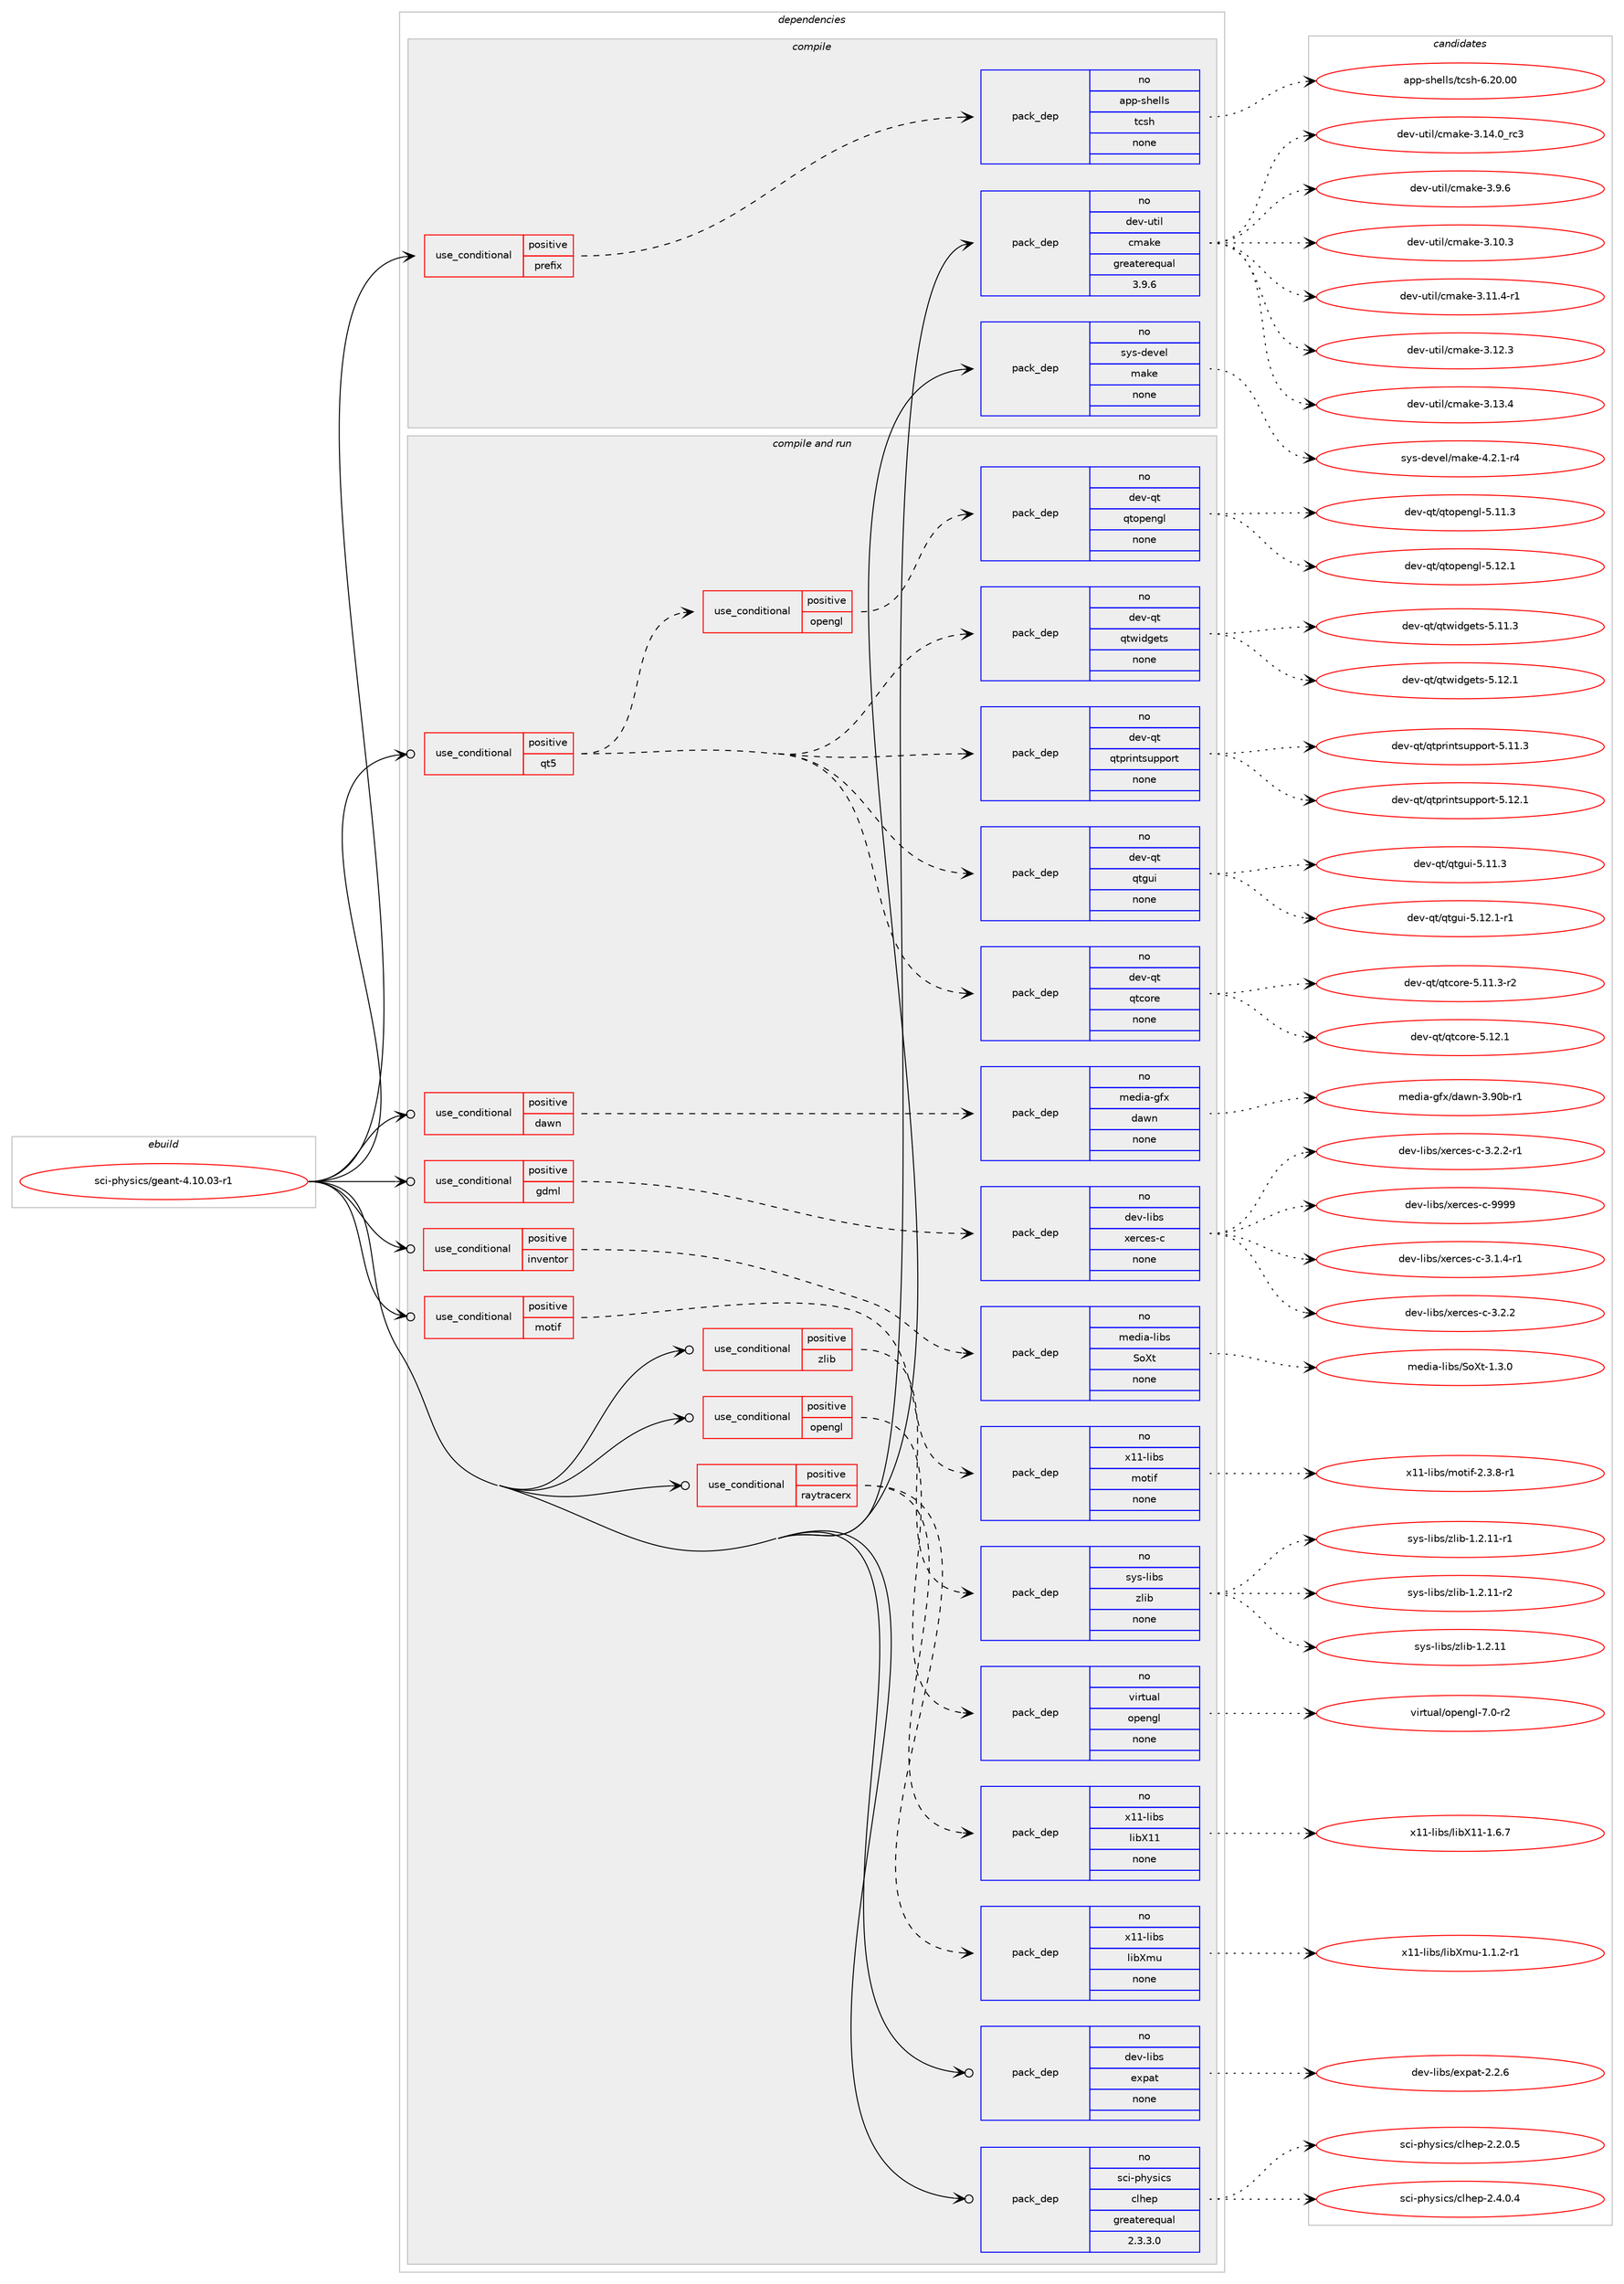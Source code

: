 digraph prolog {

# *************
# Graph options
# *************

newrank=true;
concentrate=true;
compound=true;
graph [rankdir=LR,fontname=Helvetica,fontsize=10,ranksep=1.5];#, ranksep=2.5, nodesep=0.2];
edge  [arrowhead=vee];
node  [fontname=Helvetica,fontsize=10];

# **********
# The ebuild
# **********

subgraph cluster_leftcol {
color=gray;
rank=same;
label=<<i>ebuild</i>>;
id [label="sci-physics/geant-4.10.03-r1", color=red, width=4, href="../sci-physics/geant-4.10.03-r1.svg"];
}

# ****************
# The dependencies
# ****************

subgraph cluster_midcol {
color=gray;
label=<<i>dependencies</i>>;
subgraph cluster_compile {
fillcolor="#eeeeee";
style=filled;
label=<<i>compile</i>>;
subgraph cond454932 {
dependency1700134 [label=<<TABLE BORDER="0" CELLBORDER="1" CELLSPACING="0" CELLPADDING="4"><TR><TD ROWSPAN="3" CELLPADDING="10">use_conditional</TD></TR><TR><TD>positive</TD></TR><TR><TD>prefix</TD></TR></TABLE>>, shape=none, color=red];
subgraph pack1217325 {
dependency1700135 [label=<<TABLE BORDER="0" CELLBORDER="1" CELLSPACING="0" CELLPADDING="4" WIDTH="220"><TR><TD ROWSPAN="6" CELLPADDING="30">pack_dep</TD></TR><TR><TD WIDTH="110">no</TD></TR><TR><TD>app-shells</TD></TR><TR><TD>tcsh</TD></TR><TR><TD>none</TD></TR><TR><TD></TD></TR></TABLE>>, shape=none, color=blue];
}
dependency1700134:e -> dependency1700135:w [weight=20,style="dashed",arrowhead="vee"];
}
id:e -> dependency1700134:w [weight=20,style="solid",arrowhead="vee"];
subgraph pack1217326 {
dependency1700136 [label=<<TABLE BORDER="0" CELLBORDER="1" CELLSPACING="0" CELLPADDING="4" WIDTH="220"><TR><TD ROWSPAN="6" CELLPADDING="30">pack_dep</TD></TR><TR><TD WIDTH="110">no</TD></TR><TR><TD>dev-util</TD></TR><TR><TD>cmake</TD></TR><TR><TD>greaterequal</TD></TR><TR><TD>3.9.6</TD></TR></TABLE>>, shape=none, color=blue];
}
id:e -> dependency1700136:w [weight=20,style="solid",arrowhead="vee"];
subgraph pack1217327 {
dependency1700137 [label=<<TABLE BORDER="0" CELLBORDER="1" CELLSPACING="0" CELLPADDING="4" WIDTH="220"><TR><TD ROWSPAN="6" CELLPADDING="30">pack_dep</TD></TR><TR><TD WIDTH="110">no</TD></TR><TR><TD>sys-devel</TD></TR><TR><TD>make</TD></TR><TR><TD>none</TD></TR><TR><TD></TD></TR></TABLE>>, shape=none, color=blue];
}
id:e -> dependency1700137:w [weight=20,style="solid",arrowhead="vee"];
}
subgraph cluster_compileandrun {
fillcolor="#eeeeee";
style=filled;
label=<<i>compile and run</i>>;
subgraph cond454933 {
dependency1700138 [label=<<TABLE BORDER="0" CELLBORDER="1" CELLSPACING="0" CELLPADDING="4"><TR><TD ROWSPAN="3" CELLPADDING="10">use_conditional</TD></TR><TR><TD>positive</TD></TR><TR><TD>dawn</TD></TR></TABLE>>, shape=none, color=red];
subgraph pack1217328 {
dependency1700139 [label=<<TABLE BORDER="0" CELLBORDER="1" CELLSPACING="0" CELLPADDING="4" WIDTH="220"><TR><TD ROWSPAN="6" CELLPADDING="30">pack_dep</TD></TR><TR><TD WIDTH="110">no</TD></TR><TR><TD>media-gfx</TD></TR><TR><TD>dawn</TD></TR><TR><TD>none</TD></TR><TR><TD></TD></TR></TABLE>>, shape=none, color=blue];
}
dependency1700138:e -> dependency1700139:w [weight=20,style="dashed",arrowhead="vee"];
}
id:e -> dependency1700138:w [weight=20,style="solid",arrowhead="odotvee"];
subgraph cond454934 {
dependency1700140 [label=<<TABLE BORDER="0" CELLBORDER="1" CELLSPACING="0" CELLPADDING="4"><TR><TD ROWSPAN="3" CELLPADDING="10">use_conditional</TD></TR><TR><TD>positive</TD></TR><TR><TD>gdml</TD></TR></TABLE>>, shape=none, color=red];
subgraph pack1217329 {
dependency1700141 [label=<<TABLE BORDER="0" CELLBORDER="1" CELLSPACING="0" CELLPADDING="4" WIDTH="220"><TR><TD ROWSPAN="6" CELLPADDING="30">pack_dep</TD></TR><TR><TD WIDTH="110">no</TD></TR><TR><TD>dev-libs</TD></TR><TR><TD>xerces-c</TD></TR><TR><TD>none</TD></TR><TR><TD></TD></TR></TABLE>>, shape=none, color=blue];
}
dependency1700140:e -> dependency1700141:w [weight=20,style="dashed",arrowhead="vee"];
}
id:e -> dependency1700140:w [weight=20,style="solid",arrowhead="odotvee"];
subgraph cond454935 {
dependency1700142 [label=<<TABLE BORDER="0" CELLBORDER="1" CELLSPACING="0" CELLPADDING="4"><TR><TD ROWSPAN="3" CELLPADDING="10">use_conditional</TD></TR><TR><TD>positive</TD></TR><TR><TD>inventor</TD></TR></TABLE>>, shape=none, color=red];
subgraph pack1217330 {
dependency1700143 [label=<<TABLE BORDER="0" CELLBORDER="1" CELLSPACING="0" CELLPADDING="4" WIDTH="220"><TR><TD ROWSPAN="6" CELLPADDING="30">pack_dep</TD></TR><TR><TD WIDTH="110">no</TD></TR><TR><TD>media-libs</TD></TR><TR><TD>SoXt</TD></TR><TR><TD>none</TD></TR><TR><TD></TD></TR></TABLE>>, shape=none, color=blue];
}
dependency1700142:e -> dependency1700143:w [weight=20,style="dashed",arrowhead="vee"];
}
id:e -> dependency1700142:w [weight=20,style="solid",arrowhead="odotvee"];
subgraph cond454936 {
dependency1700144 [label=<<TABLE BORDER="0" CELLBORDER="1" CELLSPACING="0" CELLPADDING="4"><TR><TD ROWSPAN="3" CELLPADDING="10">use_conditional</TD></TR><TR><TD>positive</TD></TR><TR><TD>motif</TD></TR></TABLE>>, shape=none, color=red];
subgraph pack1217331 {
dependency1700145 [label=<<TABLE BORDER="0" CELLBORDER="1" CELLSPACING="0" CELLPADDING="4" WIDTH="220"><TR><TD ROWSPAN="6" CELLPADDING="30">pack_dep</TD></TR><TR><TD WIDTH="110">no</TD></TR><TR><TD>x11-libs</TD></TR><TR><TD>motif</TD></TR><TR><TD>none</TD></TR><TR><TD></TD></TR></TABLE>>, shape=none, color=blue];
}
dependency1700144:e -> dependency1700145:w [weight=20,style="dashed",arrowhead="vee"];
}
id:e -> dependency1700144:w [weight=20,style="solid",arrowhead="odotvee"];
subgraph cond454937 {
dependency1700146 [label=<<TABLE BORDER="0" CELLBORDER="1" CELLSPACING="0" CELLPADDING="4"><TR><TD ROWSPAN="3" CELLPADDING="10">use_conditional</TD></TR><TR><TD>positive</TD></TR><TR><TD>opengl</TD></TR></TABLE>>, shape=none, color=red];
subgraph pack1217332 {
dependency1700147 [label=<<TABLE BORDER="0" CELLBORDER="1" CELLSPACING="0" CELLPADDING="4" WIDTH="220"><TR><TD ROWSPAN="6" CELLPADDING="30">pack_dep</TD></TR><TR><TD WIDTH="110">no</TD></TR><TR><TD>virtual</TD></TR><TR><TD>opengl</TD></TR><TR><TD>none</TD></TR><TR><TD></TD></TR></TABLE>>, shape=none, color=blue];
}
dependency1700146:e -> dependency1700147:w [weight=20,style="dashed",arrowhead="vee"];
}
id:e -> dependency1700146:w [weight=20,style="solid",arrowhead="odotvee"];
subgraph cond454938 {
dependency1700148 [label=<<TABLE BORDER="0" CELLBORDER="1" CELLSPACING="0" CELLPADDING="4"><TR><TD ROWSPAN="3" CELLPADDING="10">use_conditional</TD></TR><TR><TD>positive</TD></TR><TR><TD>qt5</TD></TR></TABLE>>, shape=none, color=red];
subgraph pack1217333 {
dependency1700149 [label=<<TABLE BORDER="0" CELLBORDER="1" CELLSPACING="0" CELLPADDING="4" WIDTH="220"><TR><TD ROWSPAN="6" CELLPADDING="30">pack_dep</TD></TR><TR><TD WIDTH="110">no</TD></TR><TR><TD>dev-qt</TD></TR><TR><TD>qtcore</TD></TR><TR><TD>none</TD></TR><TR><TD></TD></TR></TABLE>>, shape=none, color=blue];
}
dependency1700148:e -> dependency1700149:w [weight=20,style="dashed",arrowhead="vee"];
subgraph pack1217334 {
dependency1700150 [label=<<TABLE BORDER="0" CELLBORDER="1" CELLSPACING="0" CELLPADDING="4" WIDTH="220"><TR><TD ROWSPAN="6" CELLPADDING="30">pack_dep</TD></TR><TR><TD WIDTH="110">no</TD></TR><TR><TD>dev-qt</TD></TR><TR><TD>qtgui</TD></TR><TR><TD>none</TD></TR><TR><TD></TD></TR></TABLE>>, shape=none, color=blue];
}
dependency1700148:e -> dependency1700150:w [weight=20,style="dashed",arrowhead="vee"];
subgraph pack1217335 {
dependency1700151 [label=<<TABLE BORDER="0" CELLBORDER="1" CELLSPACING="0" CELLPADDING="4" WIDTH="220"><TR><TD ROWSPAN="6" CELLPADDING="30">pack_dep</TD></TR><TR><TD WIDTH="110">no</TD></TR><TR><TD>dev-qt</TD></TR><TR><TD>qtprintsupport</TD></TR><TR><TD>none</TD></TR><TR><TD></TD></TR></TABLE>>, shape=none, color=blue];
}
dependency1700148:e -> dependency1700151:w [weight=20,style="dashed",arrowhead="vee"];
subgraph pack1217336 {
dependency1700152 [label=<<TABLE BORDER="0" CELLBORDER="1" CELLSPACING="0" CELLPADDING="4" WIDTH="220"><TR><TD ROWSPAN="6" CELLPADDING="30">pack_dep</TD></TR><TR><TD WIDTH="110">no</TD></TR><TR><TD>dev-qt</TD></TR><TR><TD>qtwidgets</TD></TR><TR><TD>none</TD></TR><TR><TD></TD></TR></TABLE>>, shape=none, color=blue];
}
dependency1700148:e -> dependency1700152:w [weight=20,style="dashed",arrowhead="vee"];
subgraph cond454939 {
dependency1700153 [label=<<TABLE BORDER="0" CELLBORDER="1" CELLSPACING="0" CELLPADDING="4"><TR><TD ROWSPAN="3" CELLPADDING="10">use_conditional</TD></TR><TR><TD>positive</TD></TR><TR><TD>opengl</TD></TR></TABLE>>, shape=none, color=red];
subgraph pack1217337 {
dependency1700154 [label=<<TABLE BORDER="0" CELLBORDER="1" CELLSPACING="0" CELLPADDING="4" WIDTH="220"><TR><TD ROWSPAN="6" CELLPADDING="30">pack_dep</TD></TR><TR><TD WIDTH="110">no</TD></TR><TR><TD>dev-qt</TD></TR><TR><TD>qtopengl</TD></TR><TR><TD>none</TD></TR><TR><TD></TD></TR></TABLE>>, shape=none, color=blue];
}
dependency1700153:e -> dependency1700154:w [weight=20,style="dashed",arrowhead="vee"];
}
dependency1700148:e -> dependency1700153:w [weight=20,style="dashed",arrowhead="vee"];
}
id:e -> dependency1700148:w [weight=20,style="solid",arrowhead="odotvee"];
subgraph cond454940 {
dependency1700155 [label=<<TABLE BORDER="0" CELLBORDER="1" CELLSPACING="0" CELLPADDING="4"><TR><TD ROWSPAN="3" CELLPADDING="10">use_conditional</TD></TR><TR><TD>positive</TD></TR><TR><TD>raytracerx</TD></TR></TABLE>>, shape=none, color=red];
subgraph pack1217338 {
dependency1700156 [label=<<TABLE BORDER="0" CELLBORDER="1" CELLSPACING="0" CELLPADDING="4" WIDTH="220"><TR><TD ROWSPAN="6" CELLPADDING="30">pack_dep</TD></TR><TR><TD WIDTH="110">no</TD></TR><TR><TD>x11-libs</TD></TR><TR><TD>libX11</TD></TR><TR><TD>none</TD></TR><TR><TD></TD></TR></TABLE>>, shape=none, color=blue];
}
dependency1700155:e -> dependency1700156:w [weight=20,style="dashed",arrowhead="vee"];
subgraph pack1217339 {
dependency1700157 [label=<<TABLE BORDER="0" CELLBORDER="1" CELLSPACING="0" CELLPADDING="4" WIDTH="220"><TR><TD ROWSPAN="6" CELLPADDING="30">pack_dep</TD></TR><TR><TD WIDTH="110">no</TD></TR><TR><TD>x11-libs</TD></TR><TR><TD>libXmu</TD></TR><TR><TD>none</TD></TR><TR><TD></TD></TR></TABLE>>, shape=none, color=blue];
}
dependency1700155:e -> dependency1700157:w [weight=20,style="dashed",arrowhead="vee"];
}
id:e -> dependency1700155:w [weight=20,style="solid",arrowhead="odotvee"];
subgraph cond454941 {
dependency1700158 [label=<<TABLE BORDER="0" CELLBORDER="1" CELLSPACING="0" CELLPADDING="4"><TR><TD ROWSPAN="3" CELLPADDING="10">use_conditional</TD></TR><TR><TD>positive</TD></TR><TR><TD>zlib</TD></TR></TABLE>>, shape=none, color=red];
subgraph pack1217340 {
dependency1700159 [label=<<TABLE BORDER="0" CELLBORDER="1" CELLSPACING="0" CELLPADDING="4" WIDTH="220"><TR><TD ROWSPAN="6" CELLPADDING="30">pack_dep</TD></TR><TR><TD WIDTH="110">no</TD></TR><TR><TD>sys-libs</TD></TR><TR><TD>zlib</TD></TR><TR><TD>none</TD></TR><TR><TD></TD></TR></TABLE>>, shape=none, color=blue];
}
dependency1700158:e -> dependency1700159:w [weight=20,style="dashed",arrowhead="vee"];
}
id:e -> dependency1700158:w [weight=20,style="solid",arrowhead="odotvee"];
subgraph pack1217341 {
dependency1700160 [label=<<TABLE BORDER="0" CELLBORDER="1" CELLSPACING="0" CELLPADDING="4" WIDTH="220"><TR><TD ROWSPAN="6" CELLPADDING="30">pack_dep</TD></TR><TR><TD WIDTH="110">no</TD></TR><TR><TD>dev-libs</TD></TR><TR><TD>expat</TD></TR><TR><TD>none</TD></TR><TR><TD></TD></TR></TABLE>>, shape=none, color=blue];
}
id:e -> dependency1700160:w [weight=20,style="solid",arrowhead="odotvee"];
subgraph pack1217342 {
dependency1700161 [label=<<TABLE BORDER="0" CELLBORDER="1" CELLSPACING="0" CELLPADDING="4" WIDTH="220"><TR><TD ROWSPAN="6" CELLPADDING="30">pack_dep</TD></TR><TR><TD WIDTH="110">no</TD></TR><TR><TD>sci-physics</TD></TR><TR><TD>clhep</TD></TR><TR><TD>greaterequal</TD></TR><TR><TD>2.3.3.0</TD></TR></TABLE>>, shape=none, color=blue];
}
id:e -> dependency1700161:w [weight=20,style="solid",arrowhead="odotvee"];
}
subgraph cluster_run {
fillcolor="#eeeeee";
style=filled;
label=<<i>run</i>>;
}
}

# **************
# The candidates
# **************

subgraph cluster_choices {
rank=same;
color=gray;
label=<<i>candidates</i>>;

subgraph choice1217325 {
color=black;
nodesep=1;
choice971121124511510410110810811547116991151044554465048464848 [label="app-shells/tcsh-6.20.00", color=red, width=4,href="../app-shells/tcsh-6.20.00.svg"];
dependency1700135:e -> choice971121124511510410110810811547116991151044554465048464848:w [style=dotted,weight="100"];
}
subgraph choice1217326 {
color=black;
nodesep=1;
choice1001011184511711610510847991099710710145514649484651 [label="dev-util/cmake-3.10.3", color=red, width=4,href="../dev-util/cmake-3.10.3.svg"];
choice10010111845117116105108479910997107101455146494946524511449 [label="dev-util/cmake-3.11.4-r1", color=red, width=4,href="../dev-util/cmake-3.11.4-r1.svg"];
choice1001011184511711610510847991099710710145514649504651 [label="dev-util/cmake-3.12.3", color=red, width=4,href="../dev-util/cmake-3.12.3.svg"];
choice1001011184511711610510847991099710710145514649514652 [label="dev-util/cmake-3.13.4", color=red, width=4,href="../dev-util/cmake-3.13.4.svg"];
choice1001011184511711610510847991099710710145514649524648951149951 [label="dev-util/cmake-3.14.0_rc3", color=red, width=4,href="../dev-util/cmake-3.14.0_rc3.svg"];
choice10010111845117116105108479910997107101455146574654 [label="dev-util/cmake-3.9.6", color=red, width=4,href="../dev-util/cmake-3.9.6.svg"];
dependency1700136:e -> choice1001011184511711610510847991099710710145514649484651:w [style=dotted,weight="100"];
dependency1700136:e -> choice10010111845117116105108479910997107101455146494946524511449:w [style=dotted,weight="100"];
dependency1700136:e -> choice1001011184511711610510847991099710710145514649504651:w [style=dotted,weight="100"];
dependency1700136:e -> choice1001011184511711610510847991099710710145514649514652:w [style=dotted,weight="100"];
dependency1700136:e -> choice1001011184511711610510847991099710710145514649524648951149951:w [style=dotted,weight="100"];
dependency1700136:e -> choice10010111845117116105108479910997107101455146574654:w [style=dotted,weight="100"];
}
subgraph choice1217327 {
color=black;
nodesep=1;
choice1151211154510010111810110847109971071014552465046494511452 [label="sys-devel/make-4.2.1-r4", color=red, width=4,href="../sys-devel/make-4.2.1-r4.svg"];
dependency1700137:e -> choice1151211154510010111810110847109971071014552465046494511452:w [style=dotted,weight="100"];
}
subgraph choice1217328 {
color=black;
nodesep=1;
choice109101100105974510310212047100971191104551465748984511449 [label="media-gfx/dawn-3.90b-r1", color=red, width=4,href="../media-gfx/dawn-3.90b-r1.svg"];
dependency1700139:e -> choice109101100105974510310212047100971191104551465748984511449:w [style=dotted,weight="100"];
}
subgraph choice1217329 {
color=black;
nodesep=1;
choice1001011184510810598115471201011149910111545994551464946524511449 [label="dev-libs/xerces-c-3.1.4-r1", color=red, width=4,href="../dev-libs/xerces-c-3.1.4-r1.svg"];
choice100101118451081059811547120101114991011154599455146504650 [label="dev-libs/xerces-c-3.2.2", color=red, width=4,href="../dev-libs/xerces-c-3.2.2.svg"];
choice1001011184510810598115471201011149910111545994551465046504511449 [label="dev-libs/xerces-c-3.2.2-r1", color=red, width=4,href="../dev-libs/xerces-c-3.2.2-r1.svg"];
choice1001011184510810598115471201011149910111545994557575757 [label="dev-libs/xerces-c-9999", color=red, width=4,href="../dev-libs/xerces-c-9999.svg"];
dependency1700141:e -> choice1001011184510810598115471201011149910111545994551464946524511449:w [style=dotted,weight="100"];
dependency1700141:e -> choice100101118451081059811547120101114991011154599455146504650:w [style=dotted,weight="100"];
dependency1700141:e -> choice1001011184510810598115471201011149910111545994551465046504511449:w [style=dotted,weight="100"];
dependency1700141:e -> choice1001011184510810598115471201011149910111545994557575757:w [style=dotted,weight="100"];
}
subgraph choice1217330 {
color=black;
nodesep=1;
choice109101100105974510810598115478311188116454946514648 [label="media-libs/SoXt-1.3.0", color=red, width=4,href="../media-libs/SoXt-1.3.0.svg"];
dependency1700143:e -> choice109101100105974510810598115478311188116454946514648:w [style=dotted,weight="100"];
}
subgraph choice1217331 {
color=black;
nodesep=1;
choice12049494510810598115471091111161051024550465146564511449 [label="x11-libs/motif-2.3.8-r1", color=red, width=4,href="../x11-libs/motif-2.3.8-r1.svg"];
dependency1700145:e -> choice12049494510810598115471091111161051024550465146564511449:w [style=dotted,weight="100"];
}
subgraph choice1217332 {
color=black;
nodesep=1;
choice1181051141161179710847111112101110103108455546484511450 [label="virtual/opengl-7.0-r2", color=red, width=4,href="../virtual/opengl-7.0-r2.svg"];
dependency1700147:e -> choice1181051141161179710847111112101110103108455546484511450:w [style=dotted,weight="100"];
}
subgraph choice1217333 {
color=black;
nodesep=1;
choice100101118451131164711311699111114101455346494946514511450 [label="dev-qt/qtcore-5.11.3-r2", color=red, width=4,href="../dev-qt/qtcore-5.11.3-r2.svg"];
choice10010111845113116471131169911111410145534649504649 [label="dev-qt/qtcore-5.12.1", color=red, width=4,href="../dev-qt/qtcore-5.12.1.svg"];
dependency1700149:e -> choice100101118451131164711311699111114101455346494946514511450:w [style=dotted,weight="100"];
dependency1700149:e -> choice10010111845113116471131169911111410145534649504649:w [style=dotted,weight="100"];
}
subgraph choice1217334 {
color=black;
nodesep=1;
choice100101118451131164711311610311710545534649494651 [label="dev-qt/qtgui-5.11.3", color=red, width=4,href="../dev-qt/qtgui-5.11.3.svg"];
choice1001011184511311647113116103117105455346495046494511449 [label="dev-qt/qtgui-5.12.1-r1", color=red, width=4,href="../dev-qt/qtgui-5.12.1-r1.svg"];
dependency1700150:e -> choice100101118451131164711311610311710545534649494651:w [style=dotted,weight="100"];
dependency1700150:e -> choice1001011184511311647113116103117105455346495046494511449:w [style=dotted,weight="100"];
}
subgraph choice1217335 {
color=black;
nodesep=1;
choice100101118451131164711311611211410511011611511711211211111411645534649494651 [label="dev-qt/qtprintsupport-5.11.3", color=red, width=4,href="../dev-qt/qtprintsupport-5.11.3.svg"];
choice100101118451131164711311611211410511011611511711211211111411645534649504649 [label="dev-qt/qtprintsupport-5.12.1", color=red, width=4,href="../dev-qt/qtprintsupport-5.12.1.svg"];
dependency1700151:e -> choice100101118451131164711311611211410511011611511711211211111411645534649494651:w [style=dotted,weight="100"];
dependency1700151:e -> choice100101118451131164711311611211410511011611511711211211111411645534649504649:w [style=dotted,weight="100"];
}
subgraph choice1217336 {
color=black;
nodesep=1;
choice100101118451131164711311611910510010310111611545534649494651 [label="dev-qt/qtwidgets-5.11.3", color=red, width=4,href="../dev-qt/qtwidgets-5.11.3.svg"];
choice100101118451131164711311611910510010310111611545534649504649 [label="dev-qt/qtwidgets-5.12.1", color=red, width=4,href="../dev-qt/qtwidgets-5.12.1.svg"];
dependency1700152:e -> choice100101118451131164711311611910510010310111611545534649494651:w [style=dotted,weight="100"];
dependency1700152:e -> choice100101118451131164711311611910510010310111611545534649504649:w [style=dotted,weight="100"];
}
subgraph choice1217337 {
color=black;
nodesep=1;
choice100101118451131164711311611111210111010310845534649494651 [label="dev-qt/qtopengl-5.11.3", color=red, width=4,href="../dev-qt/qtopengl-5.11.3.svg"];
choice100101118451131164711311611111210111010310845534649504649 [label="dev-qt/qtopengl-5.12.1", color=red, width=4,href="../dev-qt/qtopengl-5.12.1.svg"];
dependency1700154:e -> choice100101118451131164711311611111210111010310845534649494651:w [style=dotted,weight="100"];
dependency1700154:e -> choice100101118451131164711311611111210111010310845534649504649:w [style=dotted,weight="100"];
}
subgraph choice1217338 {
color=black;
nodesep=1;
choice120494945108105981154710810598884949454946544655 [label="x11-libs/libX11-1.6.7", color=red, width=4,href="../x11-libs/libX11-1.6.7.svg"];
dependency1700156:e -> choice120494945108105981154710810598884949454946544655:w [style=dotted,weight="100"];
}
subgraph choice1217339 {
color=black;
nodesep=1;
choice120494945108105981154710810598881091174549464946504511449 [label="x11-libs/libXmu-1.1.2-r1", color=red, width=4,href="../x11-libs/libXmu-1.1.2-r1.svg"];
dependency1700157:e -> choice120494945108105981154710810598881091174549464946504511449:w [style=dotted,weight="100"];
}
subgraph choice1217340 {
color=black;
nodesep=1;
choice1151211154510810598115471221081059845494650464949 [label="sys-libs/zlib-1.2.11", color=red, width=4,href="../sys-libs/zlib-1.2.11.svg"];
choice11512111545108105981154712210810598454946504649494511449 [label="sys-libs/zlib-1.2.11-r1", color=red, width=4,href="../sys-libs/zlib-1.2.11-r1.svg"];
choice11512111545108105981154712210810598454946504649494511450 [label="sys-libs/zlib-1.2.11-r2", color=red, width=4,href="../sys-libs/zlib-1.2.11-r2.svg"];
dependency1700159:e -> choice1151211154510810598115471221081059845494650464949:w [style=dotted,weight="100"];
dependency1700159:e -> choice11512111545108105981154712210810598454946504649494511449:w [style=dotted,weight="100"];
dependency1700159:e -> choice11512111545108105981154712210810598454946504649494511450:w [style=dotted,weight="100"];
}
subgraph choice1217341 {
color=black;
nodesep=1;
choice10010111845108105981154710112011297116455046504654 [label="dev-libs/expat-2.2.6", color=red, width=4,href="../dev-libs/expat-2.2.6.svg"];
dependency1700160:e -> choice10010111845108105981154710112011297116455046504654:w [style=dotted,weight="100"];
}
subgraph choice1217342 {
color=black;
nodesep=1;
choice11599105451121041211151059911547991081041011124550465046484653 [label="sci-physics/clhep-2.2.0.5", color=red, width=4,href="../sci-physics/clhep-2.2.0.5.svg"];
choice11599105451121041211151059911547991081041011124550465246484652 [label="sci-physics/clhep-2.4.0.4", color=red, width=4,href="../sci-physics/clhep-2.4.0.4.svg"];
dependency1700161:e -> choice11599105451121041211151059911547991081041011124550465046484653:w [style=dotted,weight="100"];
dependency1700161:e -> choice11599105451121041211151059911547991081041011124550465246484652:w [style=dotted,weight="100"];
}
}

}
